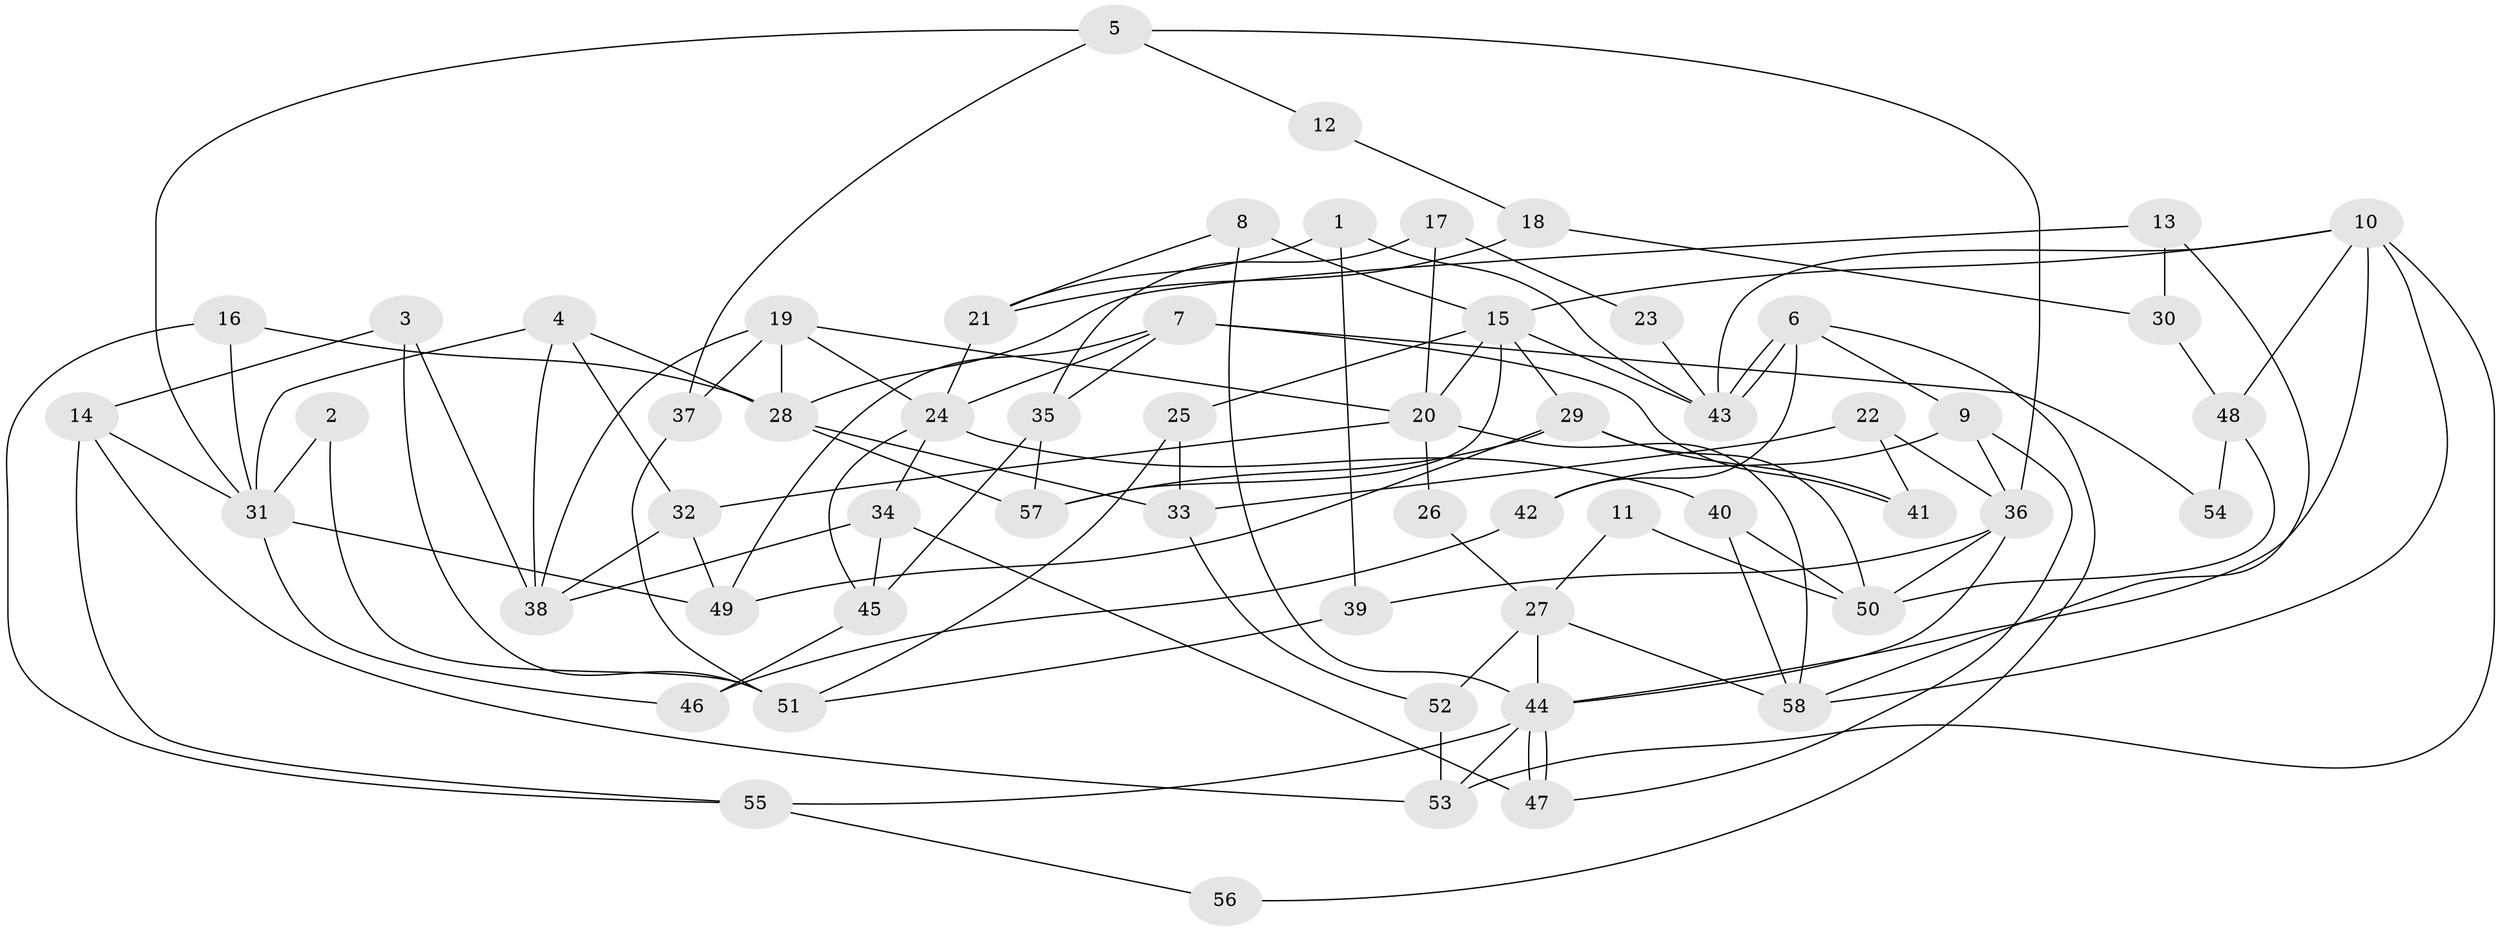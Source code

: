 // Generated by graph-tools (version 1.1) at 2025/50/03/09/25 04:50:59]
// undirected, 58 vertices, 116 edges
graph export_dot {
graph [start="1"]
  node [color=gray90,style=filled];
  1;
  2;
  3;
  4;
  5;
  6;
  7;
  8;
  9;
  10;
  11;
  12;
  13;
  14;
  15;
  16;
  17;
  18;
  19;
  20;
  21;
  22;
  23;
  24;
  25;
  26;
  27;
  28;
  29;
  30;
  31;
  32;
  33;
  34;
  35;
  36;
  37;
  38;
  39;
  40;
  41;
  42;
  43;
  44;
  45;
  46;
  47;
  48;
  49;
  50;
  51;
  52;
  53;
  54;
  55;
  56;
  57;
  58;
  1 -- 39;
  1 -- 21;
  1 -- 43;
  2 -- 31;
  2 -- 51;
  3 -- 38;
  3 -- 14;
  3 -- 51;
  4 -- 31;
  4 -- 28;
  4 -- 32;
  4 -- 38;
  5 -- 31;
  5 -- 37;
  5 -- 12;
  5 -- 36;
  6 -- 43;
  6 -- 43;
  6 -- 9;
  6 -- 42;
  6 -- 56;
  7 -- 35;
  7 -- 24;
  7 -- 41;
  7 -- 49;
  7 -- 54;
  8 -- 44;
  8 -- 15;
  8 -- 21;
  9 -- 42;
  9 -- 36;
  9 -- 47;
  10 -- 58;
  10 -- 43;
  10 -- 15;
  10 -- 44;
  10 -- 48;
  10 -- 53;
  11 -- 27;
  11 -- 50;
  12 -- 18;
  13 -- 58;
  13 -- 28;
  13 -- 30;
  14 -- 55;
  14 -- 53;
  14 -- 31;
  15 -- 43;
  15 -- 20;
  15 -- 25;
  15 -- 29;
  15 -- 57;
  16 -- 28;
  16 -- 31;
  16 -- 55;
  17 -- 35;
  17 -- 20;
  17 -- 23;
  18 -- 30;
  18 -- 21;
  19 -- 20;
  19 -- 38;
  19 -- 24;
  19 -- 28;
  19 -- 37;
  20 -- 32;
  20 -- 26;
  20 -- 58;
  21 -- 24;
  22 -- 36;
  22 -- 41;
  22 -- 33;
  23 -- 43;
  24 -- 34;
  24 -- 40;
  24 -- 45;
  25 -- 33;
  25 -- 51;
  26 -- 27;
  27 -- 44;
  27 -- 58;
  27 -- 52;
  28 -- 33;
  28 -- 57;
  29 -- 57;
  29 -- 41;
  29 -- 49;
  29 -- 50;
  30 -- 48;
  31 -- 49;
  31 -- 46;
  32 -- 49;
  32 -- 38;
  33 -- 52;
  34 -- 38;
  34 -- 47;
  34 -- 45;
  35 -- 45;
  35 -- 57;
  36 -- 44;
  36 -- 39;
  36 -- 50;
  37 -- 51;
  39 -- 51;
  40 -- 50;
  40 -- 58;
  42 -- 46;
  44 -- 47;
  44 -- 47;
  44 -- 53;
  44 -- 55;
  45 -- 46;
  48 -- 50;
  48 -- 54;
  52 -- 53;
  55 -- 56;
}
